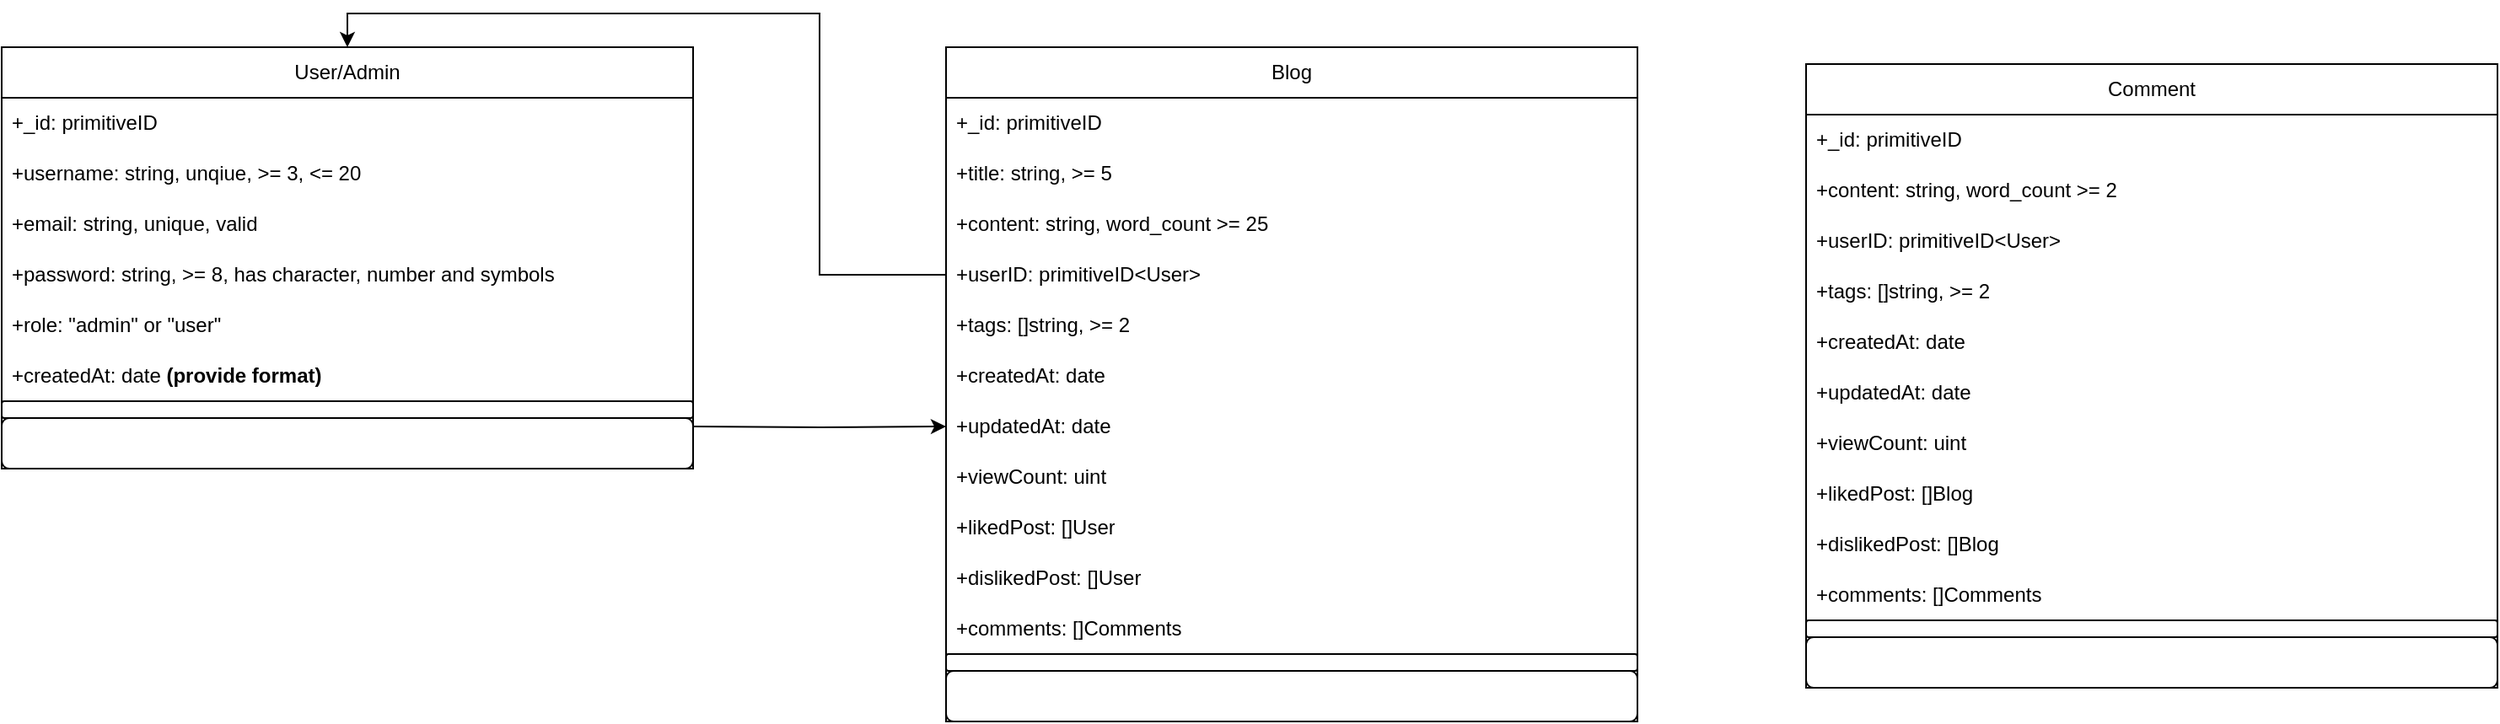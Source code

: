 <mxfile>
    <diagram name="Page-1" id="wHCGhRkTzLECrYt0qBds">
        <mxGraphModel dx="853" dy="425" grid="1" gridSize="10" guides="1" tooltips="1" connect="1" arrows="1" fold="1" page="1" pageScale="1" pageWidth="850" pageHeight="1100" math="0" shadow="0">
            <root>
                <mxCell id="0"/>
                <mxCell id="1" parent="0"/>
                <mxCell id="QDJM7bwqmIGorRIUq7q7-1" value="User/Admin" style="swimlane;fontStyle=0;childLayout=stackLayout;horizontal=1;startSize=30;horizontalStack=0;resizeParent=1;resizeParentMax=0;resizeLast=0;collapsible=1;marginBottom=0;whiteSpace=wrap;html=1;" parent="1" vertex="1">
                    <mxGeometry x="140" y="80" width="410" height="250" as="geometry"/>
                </mxCell>
                <mxCell id="QDJM7bwqmIGorRIUq7q7-6" value="+_id: primitiveID" style="text;strokeColor=none;fillColor=none;align=left;verticalAlign=middle;spacingLeft=4;spacingRight=4;overflow=hidden;points=[[0,0.5],[1,0.5]];portConstraint=eastwest;rotatable=0;whiteSpace=wrap;html=1;" parent="QDJM7bwqmIGorRIUq7q7-1" vertex="1">
                    <mxGeometry y="30" width="410" height="30" as="geometry"/>
                </mxCell>
                <mxCell id="QDJM7bwqmIGorRIUq7q7-2" value="+username: string, unqiue, &amp;gt;= 3, &amp;lt;= 20" style="text;strokeColor=none;fillColor=none;align=left;verticalAlign=middle;spacingLeft=4;spacingRight=4;overflow=hidden;points=[[0,0.5],[1,0.5]];portConstraint=eastwest;rotatable=0;whiteSpace=wrap;html=1;" parent="QDJM7bwqmIGorRIUq7q7-1" vertex="1">
                    <mxGeometry y="60" width="410" height="30" as="geometry"/>
                </mxCell>
                <mxCell id="QDJM7bwqmIGorRIUq7q7-3" value="+email: string, unique, valid" style="text;strokeColor=none;fillColor=none;align=left;verticalAlign=middle;spacingLeft=4;spacingRight=4;overflow=hidden;points=[[0,0.5],[1,0.5]];portConstraint=eastwest;rotatable=0;whiteSpace=wrap;html=1;" parent="QDJM7bwqmIGorRIUq7q7-1" vertex="1">
                    <mxGeometry y="90" width="410" height="30" as="geometry"/>
                </mxCell>
                <mxCell id="QDJM7bwqmIGorRIUq7q7-5" value="+password: string, &amp;gt;= 8, has character, number and symbols" style="text;strokeColor=none;fillColor=none;align=left;verticalAlign=middle;spacingLeft=4;spacingRight=4;overflow=hidden;points=[[0,0.5],[1,0.5]];portConstraint=eastwest;rotatable=0;whiteSpace=wrap;html=1;" parent="QDJM7bwqmIGorRIUq7q7-1" vertex="1">
                    <mxGeometry y="120" width="410" height="30" as="geometry"/>
                </mxCell>
                <mxCell id="QDJM7bwqmIGorRIUq7q7-7" value="+role: &quot;admin&quot; or &quot;user&quot;" style="text;strokeColor=none;fillColor=none;align=left;verticalAlign=middle;spacingLeft=4;spacingRight=4;overflow=hidden;points=[[0,0.5],[1,0.5]];portConstraint=eastwest;rotatable=0;whiteSpace=wrap;html=1;" parent="QDJM7bwqmIGorRIUq7q7-1" vertex="1">
                    <mxGeometry y="150" width="410" height="30" as="geometry"/>
                </mxCell>
                <mxCell id="QDJM7bwqmIGorRIUq7q7-8" value="+createdAt: date &lt;b&gt;(provide format)&lt;/b&gt;" style="text;strokeColor=none;fillColor=none;align=left;verticalAlign=middle;spacingLeft=4;spacingRight=4;overflow=hidden;points=[[0,0.5],[1,0.5]];portConstraint=eastwest;rotatable=0;whiteSpace=wrap;html=1;" parent="QDJM7bwqmIGorRIUq7q7-1" vertex="1">
                    <mxGeometry y="180" width="410" height="30" as="geometry"/>
                </mxCell>
                <mxCell id="QDJM7bwqmIGorRIUq7q7-11" value="" style="text;strokeColor=default;fillColor=none;align=left;verticalAlign=middle;spacingLeft=4;spacingRight=4;overflow=hidden;points=[[0,0.5],[1,0.5]];portConstraint=eastwest;rotatable=0;whiteSpace=wrap;html=1;rounded=1;" parent="QDJM7bwqmIGorRIUq7q7-1" vertex="1">
                    <mxGeometry y="210" width="410" height="10" as="geometry"/>
                </mxCell>
                <mxCell id="QDJM7bwqmIGorRIUq7q7-9" value="" style="text;strokeColor=default;fillColor=none;align=left;verticalAlign=middle;spacingLeft=4;spacingRight=4;overflow=hidden;points=[[0,0.5],[1,0.5]];portConstraint=eastwest;rotatable=0;whiteSpace=wrap;html=1;rounded=1;" parent="QDJM7bwqmIGorRIUq7q7-1" vertex="1">
                    <mxGeometry y="220" width="410" height="30" as="geometry"/>
                </mxCell>
                <mxCell id="QDJM7bwqmIGorRIUq7q7-12" value="Blog" style="swimlane;fontStyle=0;childLayout=stackLayout;horizontal=1;startSize=30;horizontalStack=0;resizeParent=1;resizeParentMax=0;resizeLast=0;collapsible=1;marginBottom=0;whiteSpace=wrap;html=1;" parent="1" vertex="1">
                    <mxGeometry x="700" y="80" width="410" height="400" as="geometry"/>
                </mxCell>
                <mxCell id="QDJM7bwqmIGorRIUq7q7-13" value="+_id: primitiveID" style="text;strokeColor=none;fillColor=none;align=left;verticalAlign=middle;spacingLeft=4;spacingRight=4;overflow=hidden;points=[[0,0.5],[1,0.5]];portConstraint=eastwest;rotatable=0;whiteSpace=wrap;html=1;" parent="QDJM7bwqmIGorRIUq7q7-12" vertex="1">
                    <mxGeometry y="30" width="410" height="30" as="geometry"/>
                </mxCell>
                <mxCell id="QDJM7bwqmIGorRIUq7q7-14" value="+title: string, &amp;gt;= 5" style="text;strokeColor=none;fillColor=none;align=left;verticalAlign=middle;spacingLeft=4;spacingRight=4;overflow=hidden;points=[[0,0.5],[1,0.5]];portConstraint=eastwest;rotatable=0;whiteSpace=wrap;html=1;" parent="QDJM7bwqmIGorRIUq7q7-12" vertex="1">
                    <mxGeometry y="60" width="410" height="30" as="geometry"/>
                </mxCell>
                <mxCell id="QDJM7bwqmIGorRIUq7q7-15" value="+content: string, word_count &amp;gt;= 25" style="text;strokeColor=none;fillColor=none;align=left;verticalAlign=middle;spacingLeft=4;spacingRight=4;overflow=hidden;points=[[0,0.5],[1,0.5]];portConstraint=eastwest;rotatable=0;whiteSpace=wrap;html=1;" parent="QDJM7bwqmIGorRIUq7q7-12" vertex="1">
                    <mxGeometry y="90" width="410" height="30" as="geometry"/>
                </mxCell>
                <mxCell id="QDJM7bwqmIGorRIUq7q7-16" value="+userID: primitiveID&amp;lt;User&amp;gt;" style="text;strokeColor=none;fillColor=none;align=left;verticalAlign=middle;spacingLeft=4;spacingRight=4;overflow=hidden;points=[[0,0.5],[1,0.5]];portConstraint=eastwest;rotatable=0;whiteSpace=wrap;html=1;" parent="QDJM7bwqmIGorRIUq7q7-12" vertex="1">
                    <mxGeometry y="120" width="410" height="30" as="geometry"/>
                </mxCell>
                <mxCell id="QDJM7bwqmIGorRIUq7q7-17" value="+tags: []string, &amp;gt;= 2" style="text;strokeColor=none;fillColor=none;align=left;verticalAlign=middle;spacingLeft=4;spacingRight=4;overflow=hidden;points=[[0,0.5],[1,0.5]];portConstraint=eastwest;rotatable=0;whiteSpace=wrap;html=1;" parent="QDJM7bwqmIGorRIUq7q7-12" vertex="1">
                    <mxGeometry y="150" width="410" height="30" as="geometry"/>
                </mxCell>
                <mxCell id="QDJM7bwqmIGorRIUq7q7-18" value="+createdAt: date" style="text;strokeColor=none;fillColor=none;align=left;verticalAlign=middle;spacingLeft=4;spacingRight=4;overflow=hidden;points=[[0,0.5],[1,0.5]];portConstraint=eastwest;rotatable=0;whiteSpace=wrap;html=1;" parent="QDJM7bwqmIGorRIUq7q7-12" vertex="1">
                    <mxGeometry y="180" width="410" height="30" as="geometry"/>
                </mxCell>
                <mxCell id="QDJM7bwqmIGorRIUq7q7-22" value="+updatedAt: date" style="text;strokeColor=none;fillColor=none;align=left;verticalAlign=middle;spacingLeft=4;spacingRight=4;overflow=hidden;points=[[0,0.5],[1,0.5]];portConstraint=eastwest;rotatable=0;whiteSpace=wrap;html=1;" parent="QDJM7bwqmIGorRIUq7q7-12" vertex="1">
                    <mxGeometry y="210" width="410" height="30" as="geometry"/>
                </mxCell>
                <mxCell id="QDJM7bwqmIGorRIUq7q7-23" value="+viewCount: uint" style="text;strokeColor=none;fillColor=none;align=left;verticalAlign=middle;spacingLeft=4;spacingRight=4;overflow=hidden;points=[[0,0.5],[1,0.5]];portConstraint=eastwest;rotatable=0;whiteSpace=wrap;html=1;" parent="QDJM7bwqmIGorRIUq7q7-12" vertex="1">
                    <mxGeometry y="240" width="410" height="30" as="geometry"/>
                </mxCell>
                <mxCell id="2" value="+likedPost: []User" style="text;strokeColor=none;fillColor=none;align=left;verticalAlign=middle;spacingLeft=4;spacingRight=4;overflow=hidden;points=[[0,0.5],[1,0.5]];portConstraint=eastwest;rotatable=0;whiteSpace=wrap;html=1;" vertex="1" parent="QDJM7bwqmIGorRIUq7q7-12">
                    <mxGeometry y="270" width="410" height="30" as="geometry"/>
                </mxCell>
                <mxCell id="QDJM7bwqmIGorRIUq7q7-28" value="+dislikedPost: []User" style="text;strokeColor=none;fillColor=none;align=left;verticalAlign=middle;spacingLeft=4;spacingRight=4;overflow=hidden;points=[[0,0.5],[1,0.5]];portConstraint=eastwest;rotatable=0;whiteSpace=wrap;html=1;" parent="QDJM7bwqmIGorRIUq7q7-12" vertex="1">
                    <mxGeometry y="300" width="410" height="30" as="geometry"/>
                </mxCell>
                <mxCell id="QDJM7bwqmIGorRIUq7q7-19" value="+comments: []Comments" style="text;strokeColor=none;fillColor=none;align=left;verticalAlign=middle;spacingLeft=4;spacingRight=4;overflow=hidden;points=[[0,0.5],[1,0.5]];portConstraint=eastwest;rotatable=0;whiteSpace=wrap;html=1;" parent="QDJM7bwqmIGorRIUq7q7-12" vertex="1">
                    <mxGeometry y="330" width="410" height="30" as="geometry"/>
                </mxCell>
                <mxCell id="QDJM7bwqmIGorRIUq7q7-20" value="" style="text;strokeColor=default;fillColor=none;align=left;verticalAlign=middle;spacingLeft=4;spacingRight=4;overflow=hidden;points=[[0,0.5],[1,0.5]];portConstraint=eastwest;rotatable=0;whiteSpace=wrap;html=1;rounded=1;" parent="QDJM7bwqmIGorRIUq7q7-12" vertex="1">
                    <mxGeometry y="360" width="410" height="10" as="geometry"/>
                </mxCell>
                <mxCell id="QDJM7bwqmIGorRIUq7q7-21" value="" style="text;strokeColor=default;fillColor=none;align=left;verticalAlign=middle;spacingLeft=4;spacingRight=4;overflow=hidden;points=[[0,0.5],[1,0.5]];portConstraint=eastwest;rotatable=0;whiteSpace=wrap;html=1;rounded=1;" parent="QDJM7bwqmIGorRIUq7q7-12" vertex="1">
                    <mxGeometry y="370" width="410" height="30" as="geometry"/>
                </mxCell>
                <mxCell id="QDJM7bwqmIGorRIUq7q7-24" style="edgeStyle=orthogonalEdgeStyle;rounded=0;orthogonalLoop=1;jettySize=auto;html=1;entryX=0.5;entryY=0;entryDx=0;entryDy=0;" parent="1" source="QDJM7bwqmIGorRIUq7q7-16" target="QDJM7bwqmIGorRIUq7q7-1" edge="1">
                    <mxGeometry relative="1" as="geometry"/>
                </mxCell>
                <mxCell id="QDJM7bwqmIGorRIUq7q7-27" style="edgeStyle=orthogonalEdgeStyle;rounded=0;orthogonalLoop=1;jettySize=auto;html=1;entryX=0;entryY=0.5;entryDx=0;entryDy=0;" parent="1" target="QDJM7bwqmIGorRIUq7q7-22" edge="1">
                    <mxGeometry relative="1" as="geometry">
                        <mxPoint x="550" y="305" as="sourcePoint"/>
                    </mxGeometry>
                </mxCell>
                <mxCell id="3" value="Comment" style="swimlane;fontStyle=0;childLayout=stackLayout;horizontal=1;startSize=30;horizontalStack=0;resizeParent=1;resizeParentMax=0;resizeLast=0;collapsible=1;marginBottom=0;whiteSpace=wrap;html=1;" vertex="1" parent="1">
                    <mxGeometry x="1210" y="90" width="410" height="370" as="geometry"/>
                </mxCell>
                <mxCell id="4" value="+_id: primitiveID" style="text;strokeColor=none;fillColor=none;align=left;verticalAlign=middle;spacingLeft=4;spacingRight=4;overflow=hidden;points=[[0,0.5],[1,0.5]];portConstraint=eastwest;rotatable=0;whiteSpace=wrap;html=1;" vertex="1" parent="3">
                    <mxGeometry y="30" width="410" height="30" as="geometry"/>
                </mxCell>
                <mxCell id="6" value="+content: string, word_count &amp;gt;= 2" style="text;strokeColor=none;fillColor=none;align=left;verticalAlign=middle;spacingLeft=4;spacingRight=4;overflow=hidden;points=[[0,0.5],[1,0.5]];portConstraint=eastwest;rotatable=0;whiteSpace=wrap;html=1;" vertex="1" parent="3">
                    <mxGeometry y="60" width="410" height="30" as="geometry"/>
                </mxCell>
                <mxCell id="7" value="+userID: primitiveID&amp;lt;User&amp;gt;" style="text;strokeColor=none;fillColor=none;align=left;verticalAlign=middle;spacingLeft=4;spacingRight=4;overflow=hidden;points=[[0,0.5],[1,0.5]];portConstraint=eastwest;rotatable=0;whiteSpace=wrap;html=1;" vertex="1" parent="3">
                    <mxGeometry y="90" width="410" height="30" as="geometry"/>
                </mxCell>
                <mxCell id="8" value="+tags: []string, &amp;gt;= 2" style="text;strokeColor=none;fillColor=none;align=left;verticalAlign=middle;spacingLeft=4;spacingRight=4;overflow=hidden;points=[[0,0.5],[1,0.5]];portConstraint=eastwest;rotatable=0;whiteSpace=wrap;html=1;" vertex="1" parent="3">
                    <mxGeometry y="120" width="410" height="30" as="geometry"/>
                </mxCell>
                <mxCell id="9" value="+createdAt: date" style="text;strokeColor=none;fillColor=none;align=left;verticalAlign=middle;spacingLeft=4;spacingRight=4;overflow=hidden;points=[[0,0.5],[1,0.5]];portConstraint=eastwest;rotatable=0;whiteSpace=wrap;html=1;" vertex="1" parent="3">
                    <mxGeometry y="150" width="410" height="30" as="geometry"/>
                </mxCell>
                <mxCell id="10" value="+updatedAt: date" style="text;strokeColor=none;fillColor=none;align=left;verticalAlign=middle;spacingLeft=4;spacingRight=4;overflow=hidden;points=[[0,0.5],[1,0.5]];portConstraint=eastwest;rotatable=0;whiteSpace=wrap;html=1;" vertex="1" parent="3">
                    <mxGeometry y="180" width="410" height="30" as="geometry"/>
                </mxCell>
                <mxCell id="11" value="+viewCount: uint" style="text;strokeColor=none;fillColor=none;align=left;verticalAlign=middle;spacingLeft=4;spacingRight=4;overflow=hidden;points=[[0,0.5],[1,0.5]];portConstraint=eastwest;rotatable=0;whiteSpace=wrap;html=1;" vertex="1" parent="3">
                    <mxGeometry y="210" width="410" height="30" as="geometry"/>
                </mxCell>
                <mxCell id="12" value="+likedPost: []Blog" style="text;strokeColor=none;fillColor=none;align=left;verticalAlign=middle;spacingLeft=4;spacingRight=4;overflow=hidden;points=[[0,0.5],[1,0.5]];portConstraint=eastwest;rotatable=0;whiteSpace=wrap;html=1;" vertex="1" parent="3">
                    <mxGeometry y="240" width="410" height="30" as="geometry"/>
                </mxCell>
                <mxCell id="13" value="+dislikedPost: []Blog" style="text;strokeColor=none;fillColor=none;align=left;verticalAlign=middle;spacingLeft=4;spacingRight=4;overflow=hidden;points=[[0,0.5],[1,0.5]];portConstraint=eastwest;rotatable=0;whiteSpace=wrap;html=1;" vertex="1" parent="3">
                    <mxGeometry y="270" width="410" height="30" as="geometry"/>
                </mxCell>
                <mxCell id="14" value="+comments: []Comments" style="text;strokeColor=none;fillColor=none;align=left;verticalAlign=middle;spacingLeft=4;spacingRight=4;overflow=hidden;points=[[0,0.5],[1,0.5]];portConstraint=eastwest;rotatable=0;whiteSpace=wrap;html=1;" vertex="1" parent="3">
                    <mxGeometry y="300" width="410" height="30" as="geometry"/>
                </mxCell>
                <mxCell id="15" value="" style="text;strokeColor=default;fillColor=none;align=left;verticalAlign=middle;spacingLeft=4;spacingRight=4;overflow=hidden;points=[[0,0.5],[1,0.5]];portConstraint=eastwest;rotatable=0;whiteSpace=wrap;html=1;rounded=1;" vertex="1" parent="3">
                    <mxGeometry y="330" width="410" height="10" as="geometry"/>
                </mxCell>
                <mxCell id="16" value="" style="text;strokeColor=default;fillColor=none;align=left;verticalAlign=middle;spacingLeft=4;spacingRight=4;overflow=hidden;points=[[0,0.5],[1,0.5]];portConstraint=eastwest;rotatable=0;whiteSpace=wrap;html=1;rounded=1;" vertex="1" parent="3">
                    <mxGeometry y="340" width="410" height="30" as="geometry"/>
                </mxCell>
            </root>
        </mxGraphModel>
    </diagram>
</mxfile>